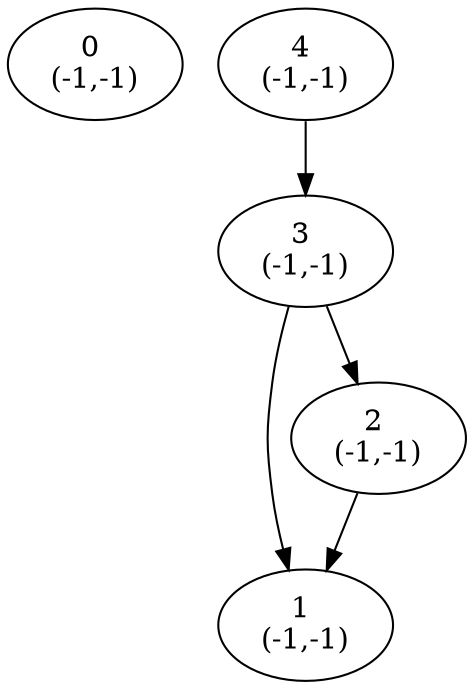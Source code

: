 digraph g{
0 [label = "0 \n(-1,-1)"]
1 [label = "1 \n(-1,-1)"]
2 [label = "2 \n(-1,-1)"]
2 -> 1 
3 [label = "3 \n(-1,-1)"]
3 -> 2 
3 -> 1 
4 [label = "4 \n(-1,-1)"]
4 -> 3 
}

